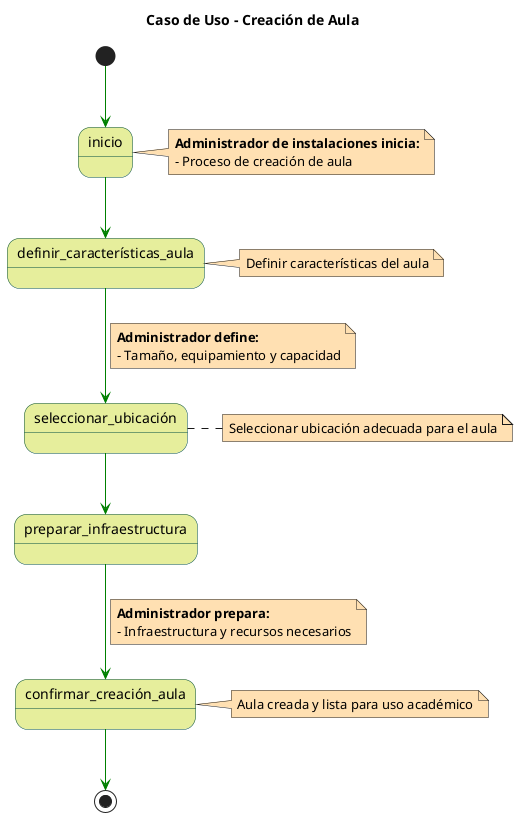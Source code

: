 @startuml

skinparam state {
  BackgroundColor #e6ee9c
  BorderColor #004d40
}

skinparam note {
  BackgroundColor #ffe0b2
}

skinparam linetype polyline

title Caso de Uso - Creación de Aula

[*] -[#green]-> inicio
note right of inicio
  **Administrador de instalaciones inicia:**
  - Proceso de creación de aula
end note

inicio -[#green]-> definir_características_aula
note right of definir_características_aula
  Definir características del aula
end note

definir_características_aula -[#green]-> seleccionar_ubicación
note on link
  **Administrador define:**
  - Tamaño, equipamiento y capacidad
end note

seleccionar_ubicación -[#green]-> preparar_infraestructura
note right of seleccionar_ubicación
  Seleccionar ubicación adecuada para el aula
end note

preparar_infraestructura -[#green]-> confirmar_creación_aula
note on link
  **Administrador prepara:**
  - Infraestructura y recursos necesarios
end note

confirmar_creación_aula -[#green]-> [*]
note right of confirmar_creación_aula
  Aula creada y lista para uso académico
end note

@enduml
